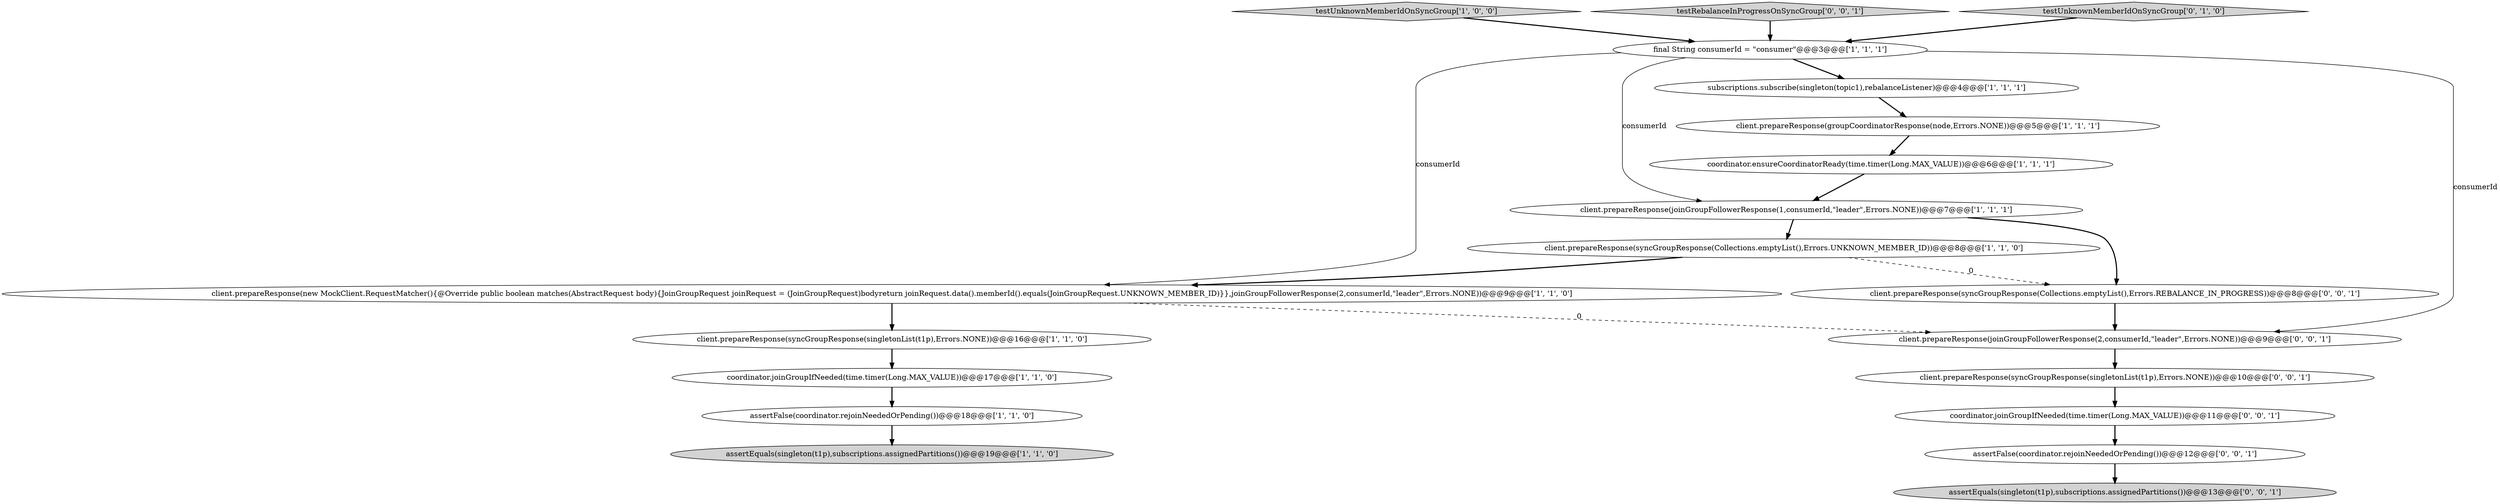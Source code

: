 digraph {
9 [style = filled, label = "client.prepareResponse(groupCoordinatorResponse(node,Errors.NONE))@@@5@@@['1', '1', '1']", fillcolor = white, shape = ellipse image = "AAA0AAABBB1BBB"];
7 [style = filled, label = "testUnknownMemberIdOnSyncGroup['1', '0', '0']", fillcolor = lightgray, shape = diamond image = "AAA0AAABBB1BBB"];
19 [style = filled, label = "assertEquals(singleton(t1p),subscriptions.assignedPartitions())@@@13@@@['0', '0', '1']", fillcolor = lightgray, shape = ellipse image = "AAA0AAABBB3BBB"];
1 [style = filled, label = "client.prepareResponse(new MockClient.RequestMatcher(){@Override public boolean matches(AbstractRequest body){JoinGroupRequest joinRequest = (JoinGroupRequest)bodyreturn joinRequest.data().memberId().equals(JoinGroupRequest.UNKNOWN_MEMBER_ID)}},joinGroupFollowerResponse(2,consumerId,\"leader\",Errors.NONE))@@@9@@@['1', '1', '0']", fillcolor = white, shape = ellipse image = "AAA0AAABBB1BBB"];
14 [style = filled, label = "testRebalanceInProgressOnSyncGroup['0', '0', '1']", fillcolor = lightgray, shape = diamond image = "AAA0AAABBB3BBB"];
8 [style = filled, label = "coordinator.joinGroupIfNeeded(time.timer(Long.MAX_VALUE))@@@17@@@['1', '1', '0']", fillcolor = white, shape = ellipse image = "AAA0AAABBB1BBB"];
0 [style = filled, label = "subscriptions.subscribe(singleton(topic1),rebalanceListener)@@@4@@@['1', '1', '1']", fillcolor = white, shape = ellipse image = "AAA0AAABBB1BBB"];
17 [style = filled, label = "coordinator.joinGroupIfNeeded(time.timer(Long.MAX_VALUE))@@@11@@@['0', '0', '1']", fillcolor = white, shape = ellipse image = "AAA0AAABBB3BBB"];
11 [style = filled, label = "coordinator.ensureCoordinatorReady(time.timer(Long.MAX_VALUE))@@@6@@@['1', '1', '1']", fillcolor = white, shape = ellipse image = "AAA0AAABBB1BBB"];
4 [style = filled, label = "final String consumerId = \"consumer\"@@@3@@@['1', '1', '1']", fillcolor = white, shape = ellipse image = "AAA0AAABBB1BBB"];
2 [style = filled, label = "client.prepareResponse(syncGroupResponse(singletonList(t1p),Errors.NONE))@@@16@@@['1', '1', '0']", fillcolor = white, shape = ellipse image = "AAA0AAABBB1BBB"];
5 [style = filled, label = "assertFalse(coordinator.rejoinNeededOrPending())@@@18@@@['1', '1', '0']", fillcolor = white, shape = ellipse image = "AAA0AAABBB1BBB"];
13 [style = filled, label = "client.prepareResponse(joinGroupFollowerResponse(2,consumerId,\"leader\",Errors.NONE))@@@9@@@['0', '0', '1']", fillcolor = white, shape = ellipse image = "AAA0AAABBB3BBB"];
16 [style = filled, label = "client.prepareResponse(syncGroupResponse(Collections.emptyList(),Errors.REBALANCE_IN_PROGRESS))@@@8@@@['0', '0', '1']", fillcolor = white, shape = ellipse image = "AAA0AAABBB3BBB"];
12 [style = filled, label = "testUnknownMemberIdOnSyncGroup['0', '1', '0']", fillcolor = lightgray, shape = diamond image = "AAA0AAABBB2BBB"];
10 [style = filled, label = "assertEquals(singleton(t1p),subscriptions.assignedPartitions())@@@19@@@['1', '1', '0']", fillcolor = lightgray, shape = ellipse image = "AAA0AAABBB1BBB"];
15 [style = filled, label = "client.prepareResponse(syncGroupResponse(singletonList(t1p),Errors.NONE))@@@10@@@['0', '0', '1']", fillcolor = white, shape = ellipse image = "AAA0AAABBB3BBB"];
6 [style = filled, label = "client.prepareResponse(syncGroupResponse(Collections.emptyList(),Errors.UNKNOWN_MEMBER_ID))@@@8@@@['1', '1', '0']", fillcolor = white, shape = ellipse image = "AAA0AAABBB1BBB"];
3 [style = filled, label = "client.prepareResponse(joinGroupFollowerResponse(1,consumerId,\"leader\",Errors.NONE))@@@7@@@['1', '1', '1']", fillcolor = white, shape = ellipse image = "AAA0AAABBB1BBB"];
18 [style = filled, label = "assertFalse(coordinator.rejoinNeededOrPending())@@@12@@@['0', '0', '1']", fillcolor = white, shape = ellipse image = "AAA0AAABBB3BBB"];
11->3 [style = bold, label=""];
13->15 [style = bold, label=""];
9->11 [style = bold, label=""];
8->5 [style = bold, label=""];
4->3 [style = solid, label="consumerId"];
12->4 [style = bold, label=""];
15->17 [style = bold, label=""];
0->9 [style = bold, label=""];
16->13 [style = bold, label=""];
5->10 [style = bold, label=""];
2->8 [style = bold, label=""];
4->1 [style = solid, label="consumerId"];
3->6 [style = bold, label=""];
1->13 [style = dashed, label="0"];
4->13 [style = solid, label="consumerId"];
18->19 [style = bold, label=""];
7->4 [style = bold, label=""];
6->16 [style = dashed, label="0"];
3->16 [style = bold, label=""];
14->4 [style = bold, label=""];
6->1 [style = bold, label=""];
1->2 [style = bold, label=""];
4->0 [style = bold, label=""];
17->18 [style = bold, label=""];
}
